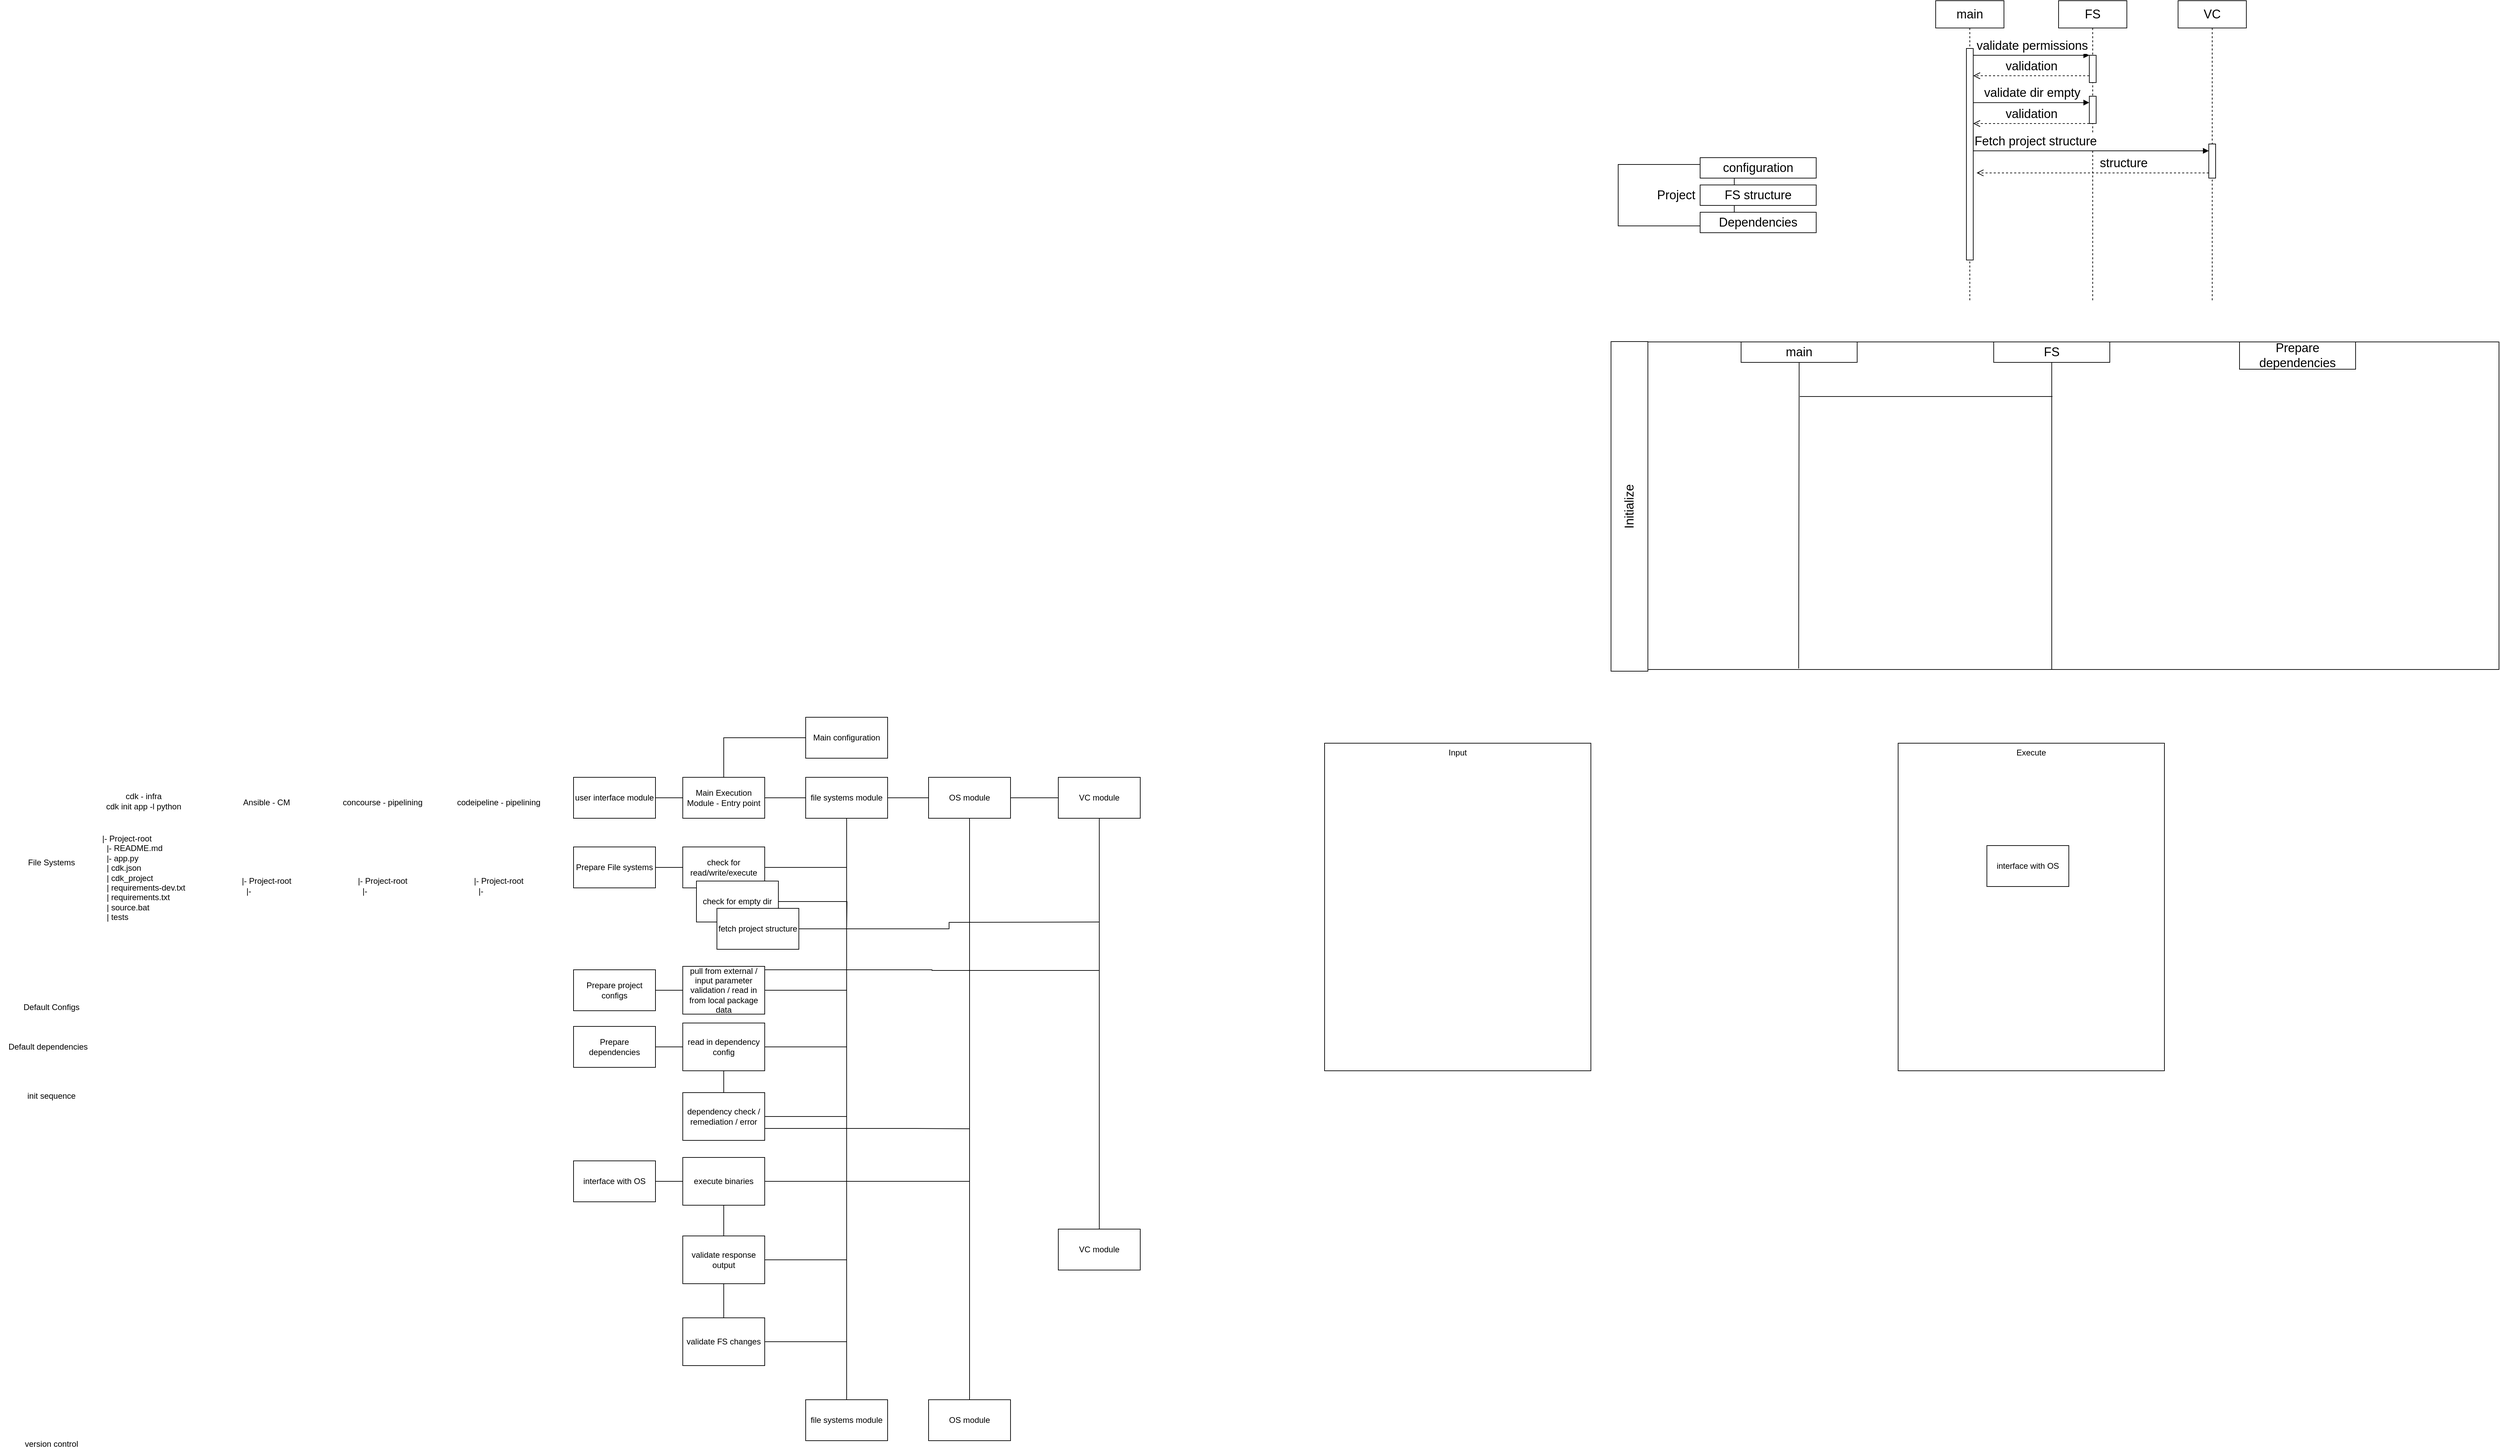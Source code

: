 <mxfile version="22.1.7" type="github" pages="2">
  <diagram name="Page-1" id="CyuAK5O2ngBxA0gHdHQv">
    <mxGraphModel dx="1632" dy="2095" grid="1" gridSize="10" guides="1" tooltips="1" connect="1" arrows="1" fold="1" page="1" pageScale="1" pageWidth="850" pageHeight="600" math="0" shadow="0">
      <root>
        <mxCell id="0" />
        <mxCell id="1" parent="0" />
        <mxCell id="X7w895kAj7DChqH5guDB-75" value="Execute" style="whiteSpace=wrap;html=1;fillColor=none;verticalAlign=top;" vertex="1" parent="1">
          <mxGeometry x="2780" y="68" width="390" height="480" as="geometry" />
        </mxCell>
        <mxCell id="X7w895kAj7DChqH5guDB-73" value="" style="whiteSpace=wrap;html=1;fillColor=none;verticalAlign=top;" vertex="1" parent="1">
          <mxGeometry x="2360" y="-520" width="1300" height="480" as="geometry" />
        </mxCell>
        <mxCell id="X7w895kAj7DChqH5guDB-1" value="&lt;span style=&quot;background-color: initial;&quot;&gt;&lt;br&gt;&lt;div style=&quot;text-align: left;&quot;&gt;&lt;span style=&quot;background-color: initial;&quot;&gt;|- Project-root&lt;/span&gt;&lt;/div&gt;&lt;/span&gt;&lt;div style=&quot;text-align: left;&quot;&gt;&amp;nbsp; |- README.md&lt;/div&gt;&lt;div style=&quot;text-align: left;&quot;&gt;&amp;nbsp; |- app.py&lt;/div&gt;&lt;div style=&quot;text-align: left;&quot;&gt;&amp;nbsp; | cdk.json&lt;/div&gt;&lt;div style=&quot;text-align: left;&quot;&gt;&amp;nbsp; | cdk_project&lt;/div&gt;&lt;div style=&quot;text-align: left;&quot;&gt;&amp;nbsp; | requirements-dev.txt&lt;/div&gt;&lt;div style=&quot;text-align: left;&quot;&gt;&amp;nbsp; | requirements.txt&lt;/div&gt;&lt;div style=&quot;text-align: left;&quot;&gt;&amp;nbsp; | source.bat&lt;/div&gt;&lt;div style=&quot;text-align: left;&quot;&gt;&amp;nbsp; | tests&lt;/div&gt;" style="text;html=1;align=center;verticalAlign=middle;resizable=0;points=[];autosize=1;strokeColor=none;fillColor=none;" vertex="1" parent="1">
          <mxGeometry x="135" y="178" width="150" height="160" as="geometry" />
        </mxCell>
        <mxCell id="X7w895kAj7DChqH5guDB-2" value="cdk - infra&lt;br&gt;cdk init app -l python" style="text;html=1;align=center;verticalAlign=middle;resizable=0;points=[];autosize=1;strokeColor=none;fillColor=none;" vertex="1" parent="1">
          <mxGeometry x="145" y="133" width="130" height="40" as="geometry" />
        </mxCell>
        <mxCell id="X7w895kAj7DChqH5guDB-4" value="Ansible - CM" style="text;html=1;align=center;verticalAlign=middle;resizable=0;points=[];autosize=1;strokeColor=none;fillColor=none;" vertex="1" parent="1">
          <mxGeometry x="345" y="140" width="90" height="30" as="geometry" />
        </mxCell>
        <mxCell id="X7w895kAj7DChqH5guDB-5" value="concourse - pipelining" style="text;html=1;align=center;verticalAlign=middle;resizable=0;points=[];autosize=1;strokeColor=none;fillColor=none;" vertex="1" parent="1">
          <mxGeometry x="490" y="140" width="140" height="30" as="geometry" />
        </mxCell>
        <mxCell id="X7w895kAj7DChqH5guDB-6" value="codeipeline - pipelining" style="text;html=1;align=center;verticalAlign=middle;resizable=0;points=[];autosize=1;strokeColor=none;fillColor=none;" vertex="1" parent="1">
          <mxGeometry x="655" y="140" width="150" height="30" as="geometry" />
        </mxCell>
        <mxCell id="X7w895kAj7DChqH5guDB-7" value="File Systems" style="text;html=1;align=center;verticalAlign=middle;resizable=0;points=[];autosize=1;strokeColor=none;fillColor=none;" vertex="1" parent="1">
          <mxGeometry x="30" y="228" width="90" height="30" as="geometry" />
        </mxCell>
        <mxCell id="X7w895kAj7DChqH5guDB-8" value="&lt;span style=&quot;background-color: initial;&quot;&gt;&lt;br&gt;&lt;div style=&quot;text-align: left;&quot;&gt;&lt;span style=&quot;background-color: initial;&quot;&gt;|- Project-root&lt;/span&gt;&lt;/div&gt;&lt;/span&gt;&lt;div style=&quot;text-align: left;&quot;&gt;&amp;nbsp; |-&amp;nbsp;&lt;/div&gt;" style="text;html=1;align=center;verticalAlign=middle;resizable=0;points=[];autosize=1;strokeColor=none;fillColor=none;" vertex="1" parent="1">
          <mxGeometry x="340" y="240" width="100" height="60" as="geometry" />
        </mxCell>
        <mxCell id="X7w895kAj7DChqH5guDB-9" value="&lt;span style=&quot;background-color: initial;&quot;&gt;&lt;br&gt;&lt;div style=&quot;text-align: left;&quot;&gt;&lt;span style=&quot;background-color: initial;&quot;&gt;|- Project-root&lt;/span&gt;&lt;/div&gt;&lt;/span&gt;&lt;div style=&quot;text-align: left;&quot;&gt;&amp;nbsp; |-&amp;nbsp;&lt;/div&gt;" style="text;html=1;align=center;verticalAlign=middle;resizable=0;points=[];autosize=1;strokeColor=none;fillColor=none;" vertex="1" parent="1">
          <mxGeometry x="510" y="240" width="100" height="60" as="geometry" />
        </mxCell>
        <mxCell id="X7w895kAj7DChqH5guDB-10" value="&lt;span style=&quot;background-color: initial;&quot;&gt;&lt;br&gt;&lt;div style=&quot;text-align: left;&quot;&gt;&lt;span style=&quot;background-color: initial;&quot;&gt;|- Project-root&lt;/span&gt;&lt;/div&gt;&lt;/span&gt;&lt;div style=&quot;text-align: left;&quot;&gt;&amp;nbsp; |-&amp;nbsp;&lt;/div&gt;" style="text;html=1;align=center;verticalAlign=middle;resizable=0;points=[];autosize=1;strokeColor=none;fillColor=none;" vertex="1" parent="1">
          <mxGeometry x="680" y="240" width="100" height="60" as="geometry" />
        </mxCell>
        <mxCell id="X7w895kAj7DChqH5guDB-11" value="Default Configs" style="text;html=1;align=center;verticalAlign=middle;resizable=0;points=[];autosize=1;strokeColor=none;fillColor=none;" vertex="1" parent="1">
          <mxGeometry x="20" y="440" width="110" height="30" as="geometry" />
        </mxCell>
        <mxCell id="X7w895kAj7DChqH5guDB-12" value="init sequence" style="text;html=1;align=center;verticalAlign=middle;resizable=0;points=[];autosize=1;strokeColor=none;fillColor=none;" vertex="1" parent="1">
          <mxGeometry x="30" y="570" width="90" height="30" as="geometry" />
        </mxCell>
        <mxCell id="X7w895kAj7DChqH5guDB-13" value="Default dependencies" style="text;html=1;align=center;verticalAlign=middle;resizable=0;points=[];autosize=1;strokeColor=none;fillColor=none;" vertex="1" parent="1">
          <mxGeometry y="498" width="140" height="30" as="geometry" />
        </mxCell>
        <mxCell id="X7w895kAj7DChqH5guDB-19" style="edgeStyle=orthogonalEdgeStyle;rounded=0;orthogonalLoop=1;jettySize=auto;html=1;entryX=0;entryY=0.5;entryDx=0;entryDy=0;endArrow=none;endFill=0;" edge="1" parent="1" source="X7w895kAj7DChqH5guDB-14" target="X7w895kAj7DChqH5guDB-18">
          <mxGeometry relative="1" as="geometry" />
        </mxCell>
        <mxCell id="X7w895kAj7DChqH5guDB-14" value="Prepare File systems" style="rounded=0;whiteSpace=wrap;html=1;" vertex="1" parent="1">
          <mxGeometry x="840" y="220" width="120" height="60" as="geometry" />
        </mxCell>
        <mxCell id="X7w895kAj7DChqH5guDB-37" style="edgeStyle=orthogonalEdgeStyle;rounded=0;orthogonalLoop=1;jettySize=auto;html=1;entryX=0;entryY=0.5;entryDx=0;entryDy=0;endArrow=none;endFill=0;" edge="1" parent="1" source="X7w895kAj7DChqH5guDB-15" target="X7w895kAj7DChqH5guDB-31">
          <mxGeometry relative="1" as="geometry" />
        </mxCell>
        <mxCell id="X7w895kAj7DChqH5guDB-15" value="Prepare project configs" style="rounded=0;whiteSpace=wrap;html=1;" vertex="1" parent="1">
          <mxGeometry x="840" y="400" width="120" height="60" as="geometry" />
        </mxCell>
        <mxCell id="X7w895kAj7DChqH5guDB-40" style="edgeStyle=orthogonalEdgeStyle;rounded=0;orthogonalLoop=1;jettySize=auto;html=1;entryX=0;entryY=0.5;entryDx=0;entryDy=0;endArrow=none;endFill=0;" edge="1" parent="1" source="X7w895kAj7DChqH5guDB-16" target="X7w895kAj7DChqH5guDB-38">
          <mxGeometry relative="1" as="geometry" />
        </mxCell>
        <mxCell id="X7w895kAj7DChqH5guDB-16" value="Prepare dependencies" style="rounded=0;whiteSpace=wrap;html=1;" vertex="1" parent="1">
          <mxGeometry x="840" y="483" width="120" height="60" as="geometry" />
        </mxCell>
        <mxCell id="X7w895kAj7DChqH5guDB-50" style="edgeStyle=orthogonalEdgeStyle;rounded=0;orthogonalLoop=1;jettySize=auto;html=1;endArrow=none;endFill=0;" edge="1" parent="1" source="X7w895kAj7DChqH5guDB-17">
          <mxGeometry relative="1" as="geometry">
            <mxPoint x="1420" y="710" as="targetPoint" />
          </mxGeometry>
        </mxCell>
        <mxCell id="X7w895kAj7DChqH5guDB-17" value="interface with OS" style="rounded=0;whiteSpace=wrap;html=1;" vertex="1" parent="1">
          <mxGeometry x="840" y="680" width="120" height="60" as="geometry" />
        </mxCell>
        <mxCell id="X7w895kAj7DChqH5guDB-30" style="edgeStyle=orthogonalEdgeStyle;rounded=0;orthogonalLoop=1;jettySize=auto;html=1;entryX=0.5;entryY=0;entryDx=0;entryDy=0;endArrow=none;endFill=0;" edge="1" parent="1" source="X7w895kAj7DChqH5guDB-18" target="X7w895kAj7DChqH5guDB-21">
          <mxGeometry relative="1" as="geometry" />
        </mxCell>
        <mxCell id="X7w895kAj7DChqH5guDB-34" style="edgeStyle=orthogonalEdgeStyle;rounded=0;orthogonalLoop=1;jettySize=auto;html=1;endArrow=none;endFill=0;" edge="1" parent="1" source="X7w895kAj7DChqH5guDB-18">
          <mxGeometry relative="1" as="geometry">
            <mxPoint x="1240" y="250" as="targetPoint" />
          </mxGeometry>
        </mxCell>
        <mxCell id="X7w895kAj7DChqH5guDB-18" value="check for read/write/execute" style="rounded=0;whiteSpace=wrap;html=1;" vertex="1" parent="1">
          <mxGeometry x="1000" y="220" width="120" height="60" as="geometry" />
        </mxCell>
        <mxCell id="X7w895kAj7DChqH5guDB-26" style="edgeStyle=orthogonalEdgeStyle;rounded=0;orthogonalLoop=1;jettySize=auto;html=1;entryX=1;entryY=0.5;entryDx=0;entryDy=0;endArrow=none;endFill=0;" edge="1" parent="1" source="X7w895kAj7DChqH5guDB-20" target="X7w895kAj7DChqH5guDB-24">
          <mxGeometry relative="1" as="geometry" />
        </mxCell>
        <mxCell id="X7w895kAj7DChqH5guDB-33" style="edgeStyle=orthogonalEdgeStyle;rounded=0;orthogonalLoop=1;jettySize=auto;html=1;endArrow=none;endFill=0;" edge="1" parent="1" source="X7w895kAj7DChqH5guDB-20" target="X7w895kAj7DChqH5guDB-32">
          <mxGeometry relative="1" as="geometry" />
        </mxCell>
        <mxCell id="X7w895kAj7DChqH5guDB-45" style="edgeStyle=orthogonalEdgeStyle;rounded=0;orthogonalLoop=1;jettySize=auto;html=1;entryX=0;entryY=0.5;entryDx=0;entryDy=0;endArrow=none;endFill=0;" edge="1" parent="1" source="X7w895kAj7DChqH5guDB-20" target="X7w895kAj7DChqH5guDB-44">
          <mxGeometry relative="1" as="geometry" />
        </mxCell>
        <mxCell id="X7w895kAj7DChqH5guDB-20" value="file systems module" style="rounded=0;whiteSpace=wrap;html=1;" vertex="1" parent="1">
          <mxGeometry x="1180" y="118" width="120" height="60" as="geometry" />
        </mxCell>
        <mxCell id="X7w895kAj7DChqH5guDB-35" style="edgeStyle=orthogonalEdgeStyle;rounded=0;orthogonalLoop=1;jettySize=auto;html=1;endArrow=none;endFill=0;" edge="1" parent="1" source="X7w895kAj7DChqH5guDB-21">
          <mxGeometry relative="1" as="geometry">
            <mxPoint x="1240" y="340" as="targetPoint" />
          </mxGeometry>
        </mxCell>
        <mxCell id="X7w895kAj7DChqH5guDB-21" value="check for empty dir" style="rounded=0;whiteSpace=wrap;html=1;" vertex="1" parent="1">
          <mxGeometry x="1020" y="270" width="120" height="60" as="geometry" />
        </mxCell>
        <mxCell id="X7w895kAj7DChqH5guDB-23" value="user interface module" style="rounded=0;whiteSpace=wrap;html=1;" vertex="1" parent="1">
          <mxGeometry x="840" y="118" width="120" height="60" as="geometry" />
        </mxCell>
        <mxCell id="X7w895kAj7DChqH5guDB-27" style="edgeStyle=orthogonalEdgeStyle;rounded=0;orthogonalLoop=1;jettySize=auto;html=1;entryX=1;entryY=0.5;entryDx=0;entryDy=0;endArrow=none;endFill=0;" edge="1" parent="1" source="X7w895kAj7DChqH5guDB-24" target="X7w895kAj7DChqH5guDB-23">
          <mxGeometry relative="1" as="geometry" />
        </mxCell>
        <mxCell id="X7w895kAj7DChqH5guDB-29" style="edgeStyle=orthogonalEdgeStyle;rounded=0;orthogonalLoop=1;jettySize=auto;html=1;entryX=0;entryY=0.5;entryDx=0;entryDy=0;exitX=0.5;exitY=0;exitDx=0;exitDy=0;endArrow=none;endFill=0;" edge="1" parent="1" source="X7w895kAj7DChqH5guDB-24" target="X7w895kAj7DChqH5guDB-28">
          <mxGeometry relative="1" as="geometry" />
        </mxCell>
        <mxCell id="X7w895kAj7DChqH5guDB-24" value="Main Execution Module - Entry point" style="rounded=0;whiteSpace=wrap;html=1;" vertex="1" parent="1">
          <mxGeometry x="1000" y="118" width="120" height="60" as="geometry" />
        </mxCell>
        <mxCell id="X7w895kAj7DChqH5guDB-28" value="Main configuration" style="rounded=0;whiteSpace=wrap;html=1;" vertex="1" parent="1">
          <mxGeometry x="1180" y="30" width="120" height="60" as="geometry" />
        </mxCell>
        <mxCell id="X7w895kAj7DChqH5guDB-36" style="edgeStyle=orthogonalEdgeStyle;rounded=0;orthogonalLoop=1;jettySize=auto;html=1;endArrow=none;endFill=0;" edge="1" parent="1" source="X7w895kAj7DChqH5guDB-31">
          <mxGeometry relative="1" as="geometry">
            <mxPoint x="1240" y="430" as="targetPoint" />
          </mxGeometry>
        </mxCell>
        <mxCell id="X7w895kAj7DChqH5guDB-68" style="edgeStyle=orthogonalEdgeStyle;rounded=0;orthogonalLoop=1;jettySize=auto;html=1;endArrow=none;endFill=0;" edge="1" parent="1" source="X7w895kAj7DChqH5guDB-31">
          <mxGeometry relative="1" as="geometry">
            <mxPoint x="1610" y="400" as="targetPoint" />
            <Array as="points">
              <mxPoint x="1365" y="400" />
              <mxPoint x="1610" y="401" />
            </Array>
          </mxGeometry>
        </mxCell>
        <mxCell id="X7w895kAj7DChqH5guDB-31" value="pull from external / input parameter validation / read in from local package data" style="rounded=0;whiteSpace=wrap;html=1;" vertex="1" parent="1">
          <mxGeometry x="1000" y="395" width="120" height="70" as="geometry" />
        </mxCell>
        <mxCell id="X7w895kAj7DChqH5guDB-32" value="file systems module" style="rounded=0;whiteSpace=wrap;html=1;" vertex="1" parent="1">
          <mxGeometry x="1180" y="1030" width="120" height="60" as="geometry" />
        </mxCell>
        <mxCell id="X7w895kAj7DChqH5guDB-41" style="edgeStyle=orthogonalEdgeStyle;rounded=0;orthogonalLoop=1;jettySize=auto;html=1;entryX=0.5;entryY=0;entryDx=0;entryDy=0;endArrow=none;endFill=0;" edge="1" parent="1" source="X7w895kAj7DChqH5guDB-38" target="X7w895kAj7DChqH5guDB-39">
          <mxGeometry relative="1" as="geometry" />
        </mxCell>
        <mxCell id="X7w895kAj7DChqH5guDB-42" style="edgeStyle=orthogonalEdgeStyle;rounded=0;orthogonalLoop=1;jettySize=auto;html=1;endArrow=none;endFill=0;" edge="1" parent="1" source="X7w895kAj7DChqH5guDB-38">
          <mxGeometry relative="1" as="geometry">
            <mxPoint x="1240" y="513" as="targetPoint" />
          </mxGeometry>
        </mxCell>
        <mxCell id="X7w895kAj7DChqH5guDB-38" value="read in dependency config" style="rounded=0;whiteSpace=wrap;html=1;" vertex="1" parent="1">
          <mxGeometry x="1000" y="478" width="120" height="70" as="geometry" />
        </mxCell>
        <mxCell id="X7w895kAj7DChqH5guDB-43" style="edgeStyle=orthogonalEdgeStyle;rounded=0;orthogonalLoop=1;jettySize=auto;html=1;endArrow=none;endFill=0;" edge="1" parent="1" source="X7w895kAj7DChqH5guDB-39">
          <mxGeometry relative="1" as="geometry">
            <mxPoint x="1240" y="615" as="targetPoint" />
          </mxGeometry>
        </mxCell>
        <mxCell id="X7w895kAj7DChqH5guDB-49" style="edgeStyle=orthogonalEdgeStyle;rounded=0;orthogonalLoop=1;jettySize=auto;html=1;exitX=1;exitY=0.75;exitDx=0;exitDy=0;endArrow=none;endFill=0;" edge="1" parent="1" source="X7w895kAj7DChqH5guDB-39">
          <mxGeometry relative="1" as="geometry">
            <mxPoint x="1420" y="633" as="targetPoint" />
            <Array as="points">
              <mxPoint x="1340" y="633" />
              <mxPoint x="1340" y="633" />
            </Array>
          </mxGeometry>
        </mxCell>
        <mxCell id="X7w895kAj7DChqH5guDB-39" value="dependency check / remediation / error" style="rounded=0;whiteSpace=wrap;html=1;" vertex="1" parent="1">
          <mxGeometry x="1000" y="580" width="120" height="70" as="geometry" />
        </mxCell>
        <mxCell id="X7w895kAj7DChqH5guDB-47" style="edgeStyle=orthogonalEdgeStyle;rounded=0;orthogonalLoop=1;jettySize=auto;html=1;entryX=0.5;entryY=0;entryDx=0;entryDy=0;endArrow=none;endFill=0;" edge="1" parent="1" source="X7w895kAj7DChqH5guDB-44" target="X7w895kAj7DChqH5guDB-46">
          <mxGeometry relative="1" as="geometry" />
        </mxCell>
        <mxCell id="X7w895kAj7DChqH5guDB-63" style="edgeStyle=orthogonalEdgeStyle;rounded=0;orthogonalLoop=1;jettySize=auto;html=1;entryX=0;entryY=0.5;entryDx=0;entryDy=0;endArrow=none;endFill=0;" edge="1" parent="1" source="X7w895kAj7DChqH5guDB-44" target="X7w895kAj7DChqH5guDB-62">
          <mxGeometry relative="1" as="geometry" />
        </mxCell>
        <mxCell id="X7w895kAj7DChqH5guDB-44" value="OS module" style="rounded=0;whiteSpace=wrap;html=1;" vertex="1" parent="1">
          <mxGeometry x="1360" y="118" width="120" height="60" as="geometry" />
        </mxCell>
        <mxCell id="X7w895kAj7DChqH5guDB-46" value="OS module" style="rounded=0;whiteSpace=wrap;html=1;" vertex="1" parent="1">
          <mxGeometry x="1360" y="1030" width="120" height="60" as="geometry" />
        </mxCell>
        <mxCell id="X7w895kAj7DChqH5guDB-53" style="edgeStyle=orthogonalEdgeStyle;rounded=0;orthogonalLoop=1;jettySize=auto;html=1;endArrow=none;endFill=0;" edge="1" parent="1" source="X7w895kAj7DChqH5guDB-51" target="X7w895kAj7DChqH5guDB-52">
          <mxGeometry relative="1" as="geometry" />
        </mxCell>
        <mxCell id="X7w895kAj7DChqH5guDB-51" value="execute binaries" style="rounded=0;whiteSpace=wrap;html=1;" vertex="1" parent="1">
          <mxGeometry x="1000" y="675" width="120" height="70" as="geometry" />
        </mxCell>
        <mxCell id="X7w895kAj7DChqH5guDB-55" style="edgeStyle=orthogonalEdgeStyle;rounded=0;orthogonalLoop=1;jettySize=auto;html=1;entryX=0.5;entryY=0;entryDx=0;entryDy=0;endArrow=none;endFill=0;" edge="1" parent="1" source="X7w895kAj7DChqH5guDB-52" target="X7w895kAj7DChqH5guDB-54">
          <mxGeometry relative="1" as="geometry" />
        </mxCell>
        <mxCell id="X7w895kAj7DChqH5guDB-56" style="edgeStyle=orthogonalEdgeStyle;rounded=0;orthogonalLoop=1;jettySize=auto;html=1;endArrow=none;endFill=0;" edge="1" parent="1" source="X7w895kAj7DChqH5guDB-52">
          <mxGeometry relative="1" as="geometry">
            <mxPoint x="1240" y="825" as="targetPoint" />
          </mxGeometry>
        </mxCell>
        <mxCell id="X7w895kAj7DChqH5guDB-52" value="validate response output" style="rounded=0;whiteSpace=wrap;html=1;" vertex="1" parent="1">
          <mxGeometry x="1000" y="790" width="120" height="70" as="geometry" />
        </mxCell>
        <mxCell id="X7w895kAj7DChqH5guDB-57" style="edgeStyle=orthogonalEdgeStyle;rounded=0;orthogonalLoop=1;jettySize=auto;html=1;endArrow=none;endFill=0;" edge="1" parent="1" source="X7w895kAj7DChqH5guDB-54">
          <mxGeometry relative="1" as="geometry">
            <mxPoint x="1240" y="945" as="targetPoint" />
          </mxGeometry>
        </mxCell>
        <mxCell id="X7w895kAj7DChqH5guDB-54" value="validate FS changes" style="rounded=0;whiteSpace=wrap;html=1;" vertex="1" parent="1">
          <mxGeometry x="1000" y="910" width="120" height="70" as="geometry" />
        </mxCell>
        <mxCell id="X7w895kAj7DChqH5guDB-58" value="version control" style="text;html=1;align=center;verticalAlign=middle;resizable=0;points=[];autosize=1;strokeColor=none;fillColor=none;" vertex="1" parent="1">
          <mxGeometry x="25" y="1080" width="100" height="30" as="geometry" />
        </mxCell>
        <mxCell id="X7w895kAj7DChqH5guDB-66" style="edgeStyle=orthogonalEdgeStyle;rounded=0;orthogonalLoop=1;jettySize=auto;html=1;entryX=0.5;entryY=0;entryDx=0;entryDy=0;endArrow=none;endFill=0;" edge="1" parent="1" source="X7w895kAj7DChqH5guDB-62" target="X7w895kAj7DChqH5guDB-65">
          <mxGeometry relative="1" as="geometry" />
        </mxCell>
        <mxCell id="X7w895kAj7DChqH5guDB-62" value="VC module" style="rounded=0;whiteSpace=wrap;html=1;" vertex="1" parent="1">
          <mxGeometry x="1550" y="118" width="120" height="60" as="geometry" />
        </mxCell>
        <mxCell id="X7w895kAj7DChqH5guDB-67" style="edgeStyle=orthogonalEdgeStyle;rounded=0;orthogonalLoop=1;jettySize=auto;html=1;endArrow=none;endFill=0;" edge="1" parent="1" source="X7w895kAj7DChqH5guDB-64">
          <mxGeometry relative="1" as="geometry">
            <mxPoint x="1610" y="330" as="targetPoint" />
          </mxGeometry>
        </mxCell>
        <mxCell id="X7w895kAj7DChqH5guDB-64" value="fetch project structure" style="rounded=0;whiteSpace=wrap;html=1;" vertex="1" parent="1">
          <mxGeometry x="1050" y="310" width="120" height="60" as="geometry" />
        </mxCell>
        <mxCell id="X7w895kAj7DChqH5guDB-65" value="VC module" style="rounded=0;whiteSpace=wrap;html=1;" vertex="1" parent="1">
          <mxGeometry x="1550" y="780" width="120" height="60" as="geometry" />
        </mxCell>
        <mxCell id="X7w895kAj7DChqH5guDB-69" value="main" style="rounded=0;whiteSpace=wrap;html=1;fontSize=18;" vertex="1" parent="1">
          <mxGeometry x="2550" y="-520" width="170" height="30" as="geometry" />
        </mxCell>
        <mxCell id="X7w895kAj7DChqH5guDB-70" value="FS" style="rounded=0;whiteSpace=wrap;html=1;fontSize=18;" vertex="1" parent="1">
          <mxGeometry x="2920" y="-520" width="170" height="30" as="geometry" />
        </mxCell>
        <mxCell id="X7w895kAj7DChqH5guDB-71" value="Prepare dependencies" style="rounded=0;whiteSpace=wrap;html=1;fontSize=18;" vertex="1" parent="1">
          <mxGeometry x="3280" y="-520" width="170" height="40" as="geometry" />
        </mxCell>
        <mxCell id="X7w895kAj7DChqH5guDB-72" value="interface with OS" style="rounded=0;whiteSpace=wrap;html=1;" vertex="1" parent="1">
          <mxGeometry x="2910" y="218" width="120" height="60" as="geometry" />
        </mxCell>
        <mxCell id="X7w895kAj7DChqH5guDB-74" value="Input" style="whiteSpace=wrap;html=1;fillColor=none;verticalAlign=top;" vertex="1" parent="1">
          <mxGeometry x="1940" y="68" width="390" height="480" as="geometry" />
        </mxCell>
        <mxCell id="X7w895kAj7DChqH5guDB-77" value="Project" style="rounded=0;whiteSpace=wrap;html=1;fontSize=18;" vertex="1" parent="1">
          <mxGeometry x="2370" y="-780" width="170" height="90" as="geometry" />
        </mxCell>
        <mxCell id="X7w895kAj7DChqH5guDB-78" value="configuration" style="rounded=0;whiteSpace=wrap;html=1;fontSize=18;" vertex="1" parent="1">
          <mxGeometry x="2490" y="-790" width="170" height="30" as="geometry" />
        </mxCell>
        <mxCell id="X7w895kAj7DChqH5guDB-79" value="FS structure" style="rounded=0;whiteSpace=wrap;html=1;fontSize=18;" vertex="1" parent="1">
          <mxGeometry x="2490" y="-750" width="170" height="30" as="geometry" />
        </mxCell>
        <mxCell id="X7w895kAj7DChqH5guDB-80" value="Dependencies" style="rounded=0;whiteSpace=wrap;html=1;fontSize=18;" vertex="1" parent="1">
          <mxGeometry x="2490" y="-710" width="170" height="30" as="geometry" />
        </mxCell>
        <mxCell id="X7w895kAj7DChqH5guDB-81" value="Initialize" style="rounded=0;whiteSpace=wrap;html=1;fontSize=18;rotation=-90;" vertex="1" parent="1">
          <mxGeometry x="2145" y="-306" width="483" height="54" as="geometry" />
        </mxCell>
        <mxCell id="X7w895kAj7DChqH5guDB-82" style="edgeStyle=orthogonalEdgeStyle;rounded=0;orthogonalLoop=1;jettySize=auto;html=1;entryX=0.211;entryY=0.997;entryDx=0;entryDy=0;entryPerimeter=0;endArrow=none;endFill=0;" edge="1" parent="1" source="X7w895kAj7DChqH5guDB-69" target="X7w895kAj7DChqH5guDB-73">
          <mxGeometry relative="1" as="geometry" />
        </mxCell>
        <mxCell id="X7w895kAj7DChqH5guDB-83" style="edgeStyle=orthogonalEdgeStyle;rounded=0;orthogonalLoop=1;jettySize=auto;html=1;endArrow=none;endFill=0;" edge="1" parent="1" source="X7w895kAj7DChqH5guDB-70">
          <mxGeometry relative="1" as="geometry">
            <mxPoint x="3005" y="-40" as="targetPoint" />
          </mxGeometry>
        </mxCell>
        <mxCell id="TEg64u3y-pWH7YhH9ex6-1" style="edgeStyle=orthogonalEdgeStyle;rounded=0;orthogonalLoop=1;jettySize=auto;html=1;endArrow=none;endFill=0;" edge="1" parent="1">
          <mxGeometry relative="1" as="geometry">
            <mxPoint x="2636" y="-440" as="sourcePoint" />
            <mxPoint x="3006" y="-440" as="targetPoint" />
          </mxGeometry>
        </mxCell>
        <mxCell id="TEg64u3y-pWH7YhH9ex6-12" value="main" style="shape=umlLifeline;perimeter=lifelinePerimeter;whiteSpace=wrap;html=1;container=0;dropTarget=0;collapsible=0;recursiveResize=0;outlineConnect=0;portConstraint=eastwest;newEdgeStyle={&quot;edgeStyle&quot;:&quot;elbowEdgeStyle&quot;,&quot;elbow&quot;:&quot;vertical&quot;,&quot;curved&quot;:0,&quot;rounded&quot;:0};fontSize=18;" vertex="1" parent="1">
          <mxGeometry x="2835" y="-1020" width="100" height="440" as="geometry" />
        </mxCell>
        <mxCell id="TEg64u3y-pWH7YhH9ex6-13" value="" style="html=1;points=[];perimeter=orthogonalPerimeter;outlineConnect=0;targetShapes=umlLifeline;portConstraint=eastwest;newEdgeStyle={&quot;edgeStyle&quot;:&quot;elbowEdgeStyle&quot;,&quot;elbow&quot;:&quot;vertical&quot;,&quot;curved&quot;:0,&quot;rounded&quot;:0};fontSize=18;" vertex="1" parent="TEg64u3y-pWH7YhH9ex6-12">
          <mxGeometry x="45" y="70" width="10" height="310" as="geometry" />
        </mxCell>
        <mxCell id="TEg64u3y-pWH7YhH9ex6-16" value="FS" style="shape=umlLifeline;perimeter=lifelinePerimeter;whiteSpace=wrap;html=1;container=0;dropTarget=0;collapsible=0;recursiveResize=0;outlineConnect=0;portConstraint=eastwest;newEdgeStyle={&quot;edgeStyle&quot;:&quot;elbowEdgeStyle&quot;,&quot;elbow&quot;:&quot;vertical&quot;,&quot;curved&quot;:0,&quot;rounded&quot;:0};fontSize=18;" vertex="1" parent="1">
          <mxGeometry x="3015" y="-1020" width="100" height="440" as="geometry" />
        </mxCell>
        <mxCell id="TEg64u3y-pWH7YhH9ex6-17" value="" style="html=1;points=[];perimeter=orthogonalPerimeter;outlineConnect=0;targetShapes=umlLifeline;portConstraint=eastwest;newEdgeStyle={&quot;edgeStyle&quot;:&quot;elbowEdgeStyle&quot;,&quot;elbow&quot;:&quot;vertical&quot;,&quot;curved&quot;:0,&quot;rounded&quot;:0};fontSize=18;" vertex="1" parent="TEg64u3y-pWH7YhH9ex6-16">
          <mxGeometry x="45" y="80" width="10" height="40" as="geometry" />
        </mxCell>
        <mxCell id="TEg64u3y-pWH7YhH9ex6-30" value="" style="html=1;points=[];perimeter=orthogonalPerimeter;outlineConnect=0;targetShapes=umlLifeline;portConstraint=eastwest;newEdgeStyle={&quot;edgeStyle&quot;:&quot;elbowEdgeStyle&quot;,&quot;elbow&quot;:&quot;vertical&quot;,&quot;curved&quot;:0,&quot;rounded&quot;:0};fontSize=18;" vertex="1" parent="TEg64u3y-pWH7YhH9ex6-16">
          <mxGeometry x="45" y="140" width="10" height="40" as="geometry" />
        </mxCell>
        <mxCell id="TEg64u3y-pWH7YhH9ex6-18" value="validate permissions" style="html=1;verticalAlign=bottom;endArrow=block;edgeStyle=elbowEdgeStyle;elbow=vertical;curved=0;rounded=0;fontSize=18;" edge="1" parent="1" source="TEg64u3y-pWH7YhH9ex6-13" target="TEg64u3y-pWH7YhH9ex6-17">
          <mxGeometry x="0.005" relative="1" as="geometry">
            <mxPoint x="2990" y="-930" as="sourcePoint" />
            <Array as="points">
              <mxPoint x="2975" y="-940" />
            </Array>
            <mxPoint as="offset" />
          </mxGeometry>
        </mxCell>
        <mxCell id="TEg64u3y-pWH7YhH9ex6-19" value="validation" style="html=1;verticalAlign=bottom;endArrow=open;dashed=1;endSize=8;edgeStyle=elbowEdgeStyle;elbow=vertical;curved=0;rounded=0;fontSize=18;" edge="1" parent="1">
          <mxGeometry relative="1" as="geometry">
            <mxPoint x="2890" y="-910" as="targetPoint" />
            <Array as="points">
              <mxPoint x="2985" y="-910" />
            </Array>
            <mxPoint x="3060.0" y="-910" as="sourcePoint" />
          </mxGeometry>
        </mxCell>
        <mxCell id="TEg64u3y-pWH7YhH9ex6-27" value="VC" style="shape=umlLifeline;perimeter=lifelinePerimeter;whiteSpace=wrap;html=1;container=0;dropTarget=0;collapsible=0;recursiveResize=0;outlineConnect=0;portConstraint=eastwest;newEdgeStyle={&quot;edgeStyle&quot;:&quot;elbowEdgeStyle&quot;,&quot;elbow&quot;:&quot;vertical&quot;,&quot;curved&quot;:0,&quot;rounded&quot;:0};fontSize=18;" vertex="1" parent="1">
          <mxGeometry x="3190" y="-1020" width="100" height="440" as="geometry" />
        </mxCell>
        <mxCell id="TEg64u3y-pWH7YhH9ex6-28" value="" style="html=1;points=[];perimeter=orthogonalPerimeter;outlineConnect=0;targetShapes=umlLifeline;portConstraint=eastwest;newEdgeStyle={&quot;edgeStyle&quot;:&quot;elbowEdgeStyle&quot;,&quot;elbow&quot;:&quot;vertical&quot;,&quot;curved&quot;:0,&quot;rounded&quot;:0};fontSize=18;" vertex="1" parent="TEg64u3y-pWH7YhH9ex6-27">
          <mxGeometry x="45" y="210" width="10" height="50" as="geometry" />
        </mxCell>
        <mxCell id="TEg64u3y-pWH7YhH9ex6-29" value="validate dir empty" style="html=1;verticalAlign=bottom;endArrow=block;edgeStyle=elbowEdgeStyle;elbow=vertical;curved=0;rounded=0;fontSize=18;" edge="1" parent="1">
          <mxGeometry x="0.005" relative="1" as="geometry">
            <mxPoint x="2890" y="-870.67" as="sourcePoint" />
            <Array as="points">
              <mxPoint x="2975" y="-870.67" />
            </Array>
            <mxPoint x="3060" y="-870.67" as="targetPoint" />
            <mxPoint as="offset" />
          </mxGeometry>
        </mxCell>
        <mxCell id="TEg64u3y-pWH7YhH9ex6-31" value="validation" style="html=1;verticalAlign=bottom;endArrow=open;dashed=1;endSize=8;edgeStyle=elbowEdgeStyle;elbow=vertical;curved=0;rounded=0;fontSize=18;" edge="1" parent="1">
          <mxGeometry relative="1" as="geometry">
            <mxPoint x="2890" y="-840" as="targetPoint" />
            <Array as="points">
              <mxPoint x="2985" y="-840" />
            </Array>
            <mxPoint x="3060.0" y="-840" as="sourcePoint" />
          </mxGeometry>
        </mxCell>
        <mxCell id="TEg64u3y-pWH7YhH9ex6-32" value="Fetch project structure" style="html=1;verticalAlign=bottom;endArrow=block;edgeStyle=elbowEdgeStyle;elbow=vertical;curved=0;rounded=0;fontSize=18;" edge="1" parent="1" target="TEg64u3y-pWH7YhH9ex6-28">
          <mxGeometry x="-0.47" relative="1" as="geometry">
            <mxPoint x="2890" y="-800" as="sourcePoint" />
            <Array as="points">
              <mxPoint x="2975" y="-800" />
            </Array>
            <mxPoint x="3230" y="-800" as="targetPoint" />
            <mxPoint x="-1" as="offset" />
          </mxGeometry>
        </mxCell>
        <mxCell id="TEg64u3y-pWH7YhH9ex6-33" value="structure" style="html=1;verticalAlign=bottom;endArrow=open;dashed=1;endSize=8;edgeStyle=elbowEdgeStyle;elbow=vertical;curved=0;rounded=0;fontSize=18;" edge="1" parent="1">
          <mxGeometry x="-0.265" relative="1" as="geometry">
            <mxPoint x="2895" y="-767.67" as="targetPoint" />
            <Array as="points">
              <mxPoint x="3160" y="-767.67" />
            </Array>
            <mxPoint x="3235" y="-767.67" as="sourcePoint" />
            <mxPoint as="offset" />
          </mxGeometry>
        </mxCell>
      </root>
    </mxGraphModel>
  </diagram>
  <diagram id="FmOvdzRcQoUcNy4R-Dsk" name="Page-2">
    <mxGraphModel dx="1012" dy="671" grid="1" gridSize="10" guides="1" tooltips="1" connect="1" arrows="1" fold="1" page="1" pageScale="1" pageWidth="850" pageHeight="600" math="0" shadow="0">
      <root>
        <mxCell id="0" />
        <mxCell id="1" parent="0" />
      </root>
    </mxGraphModel>
  </diagram>
</mxfile>
